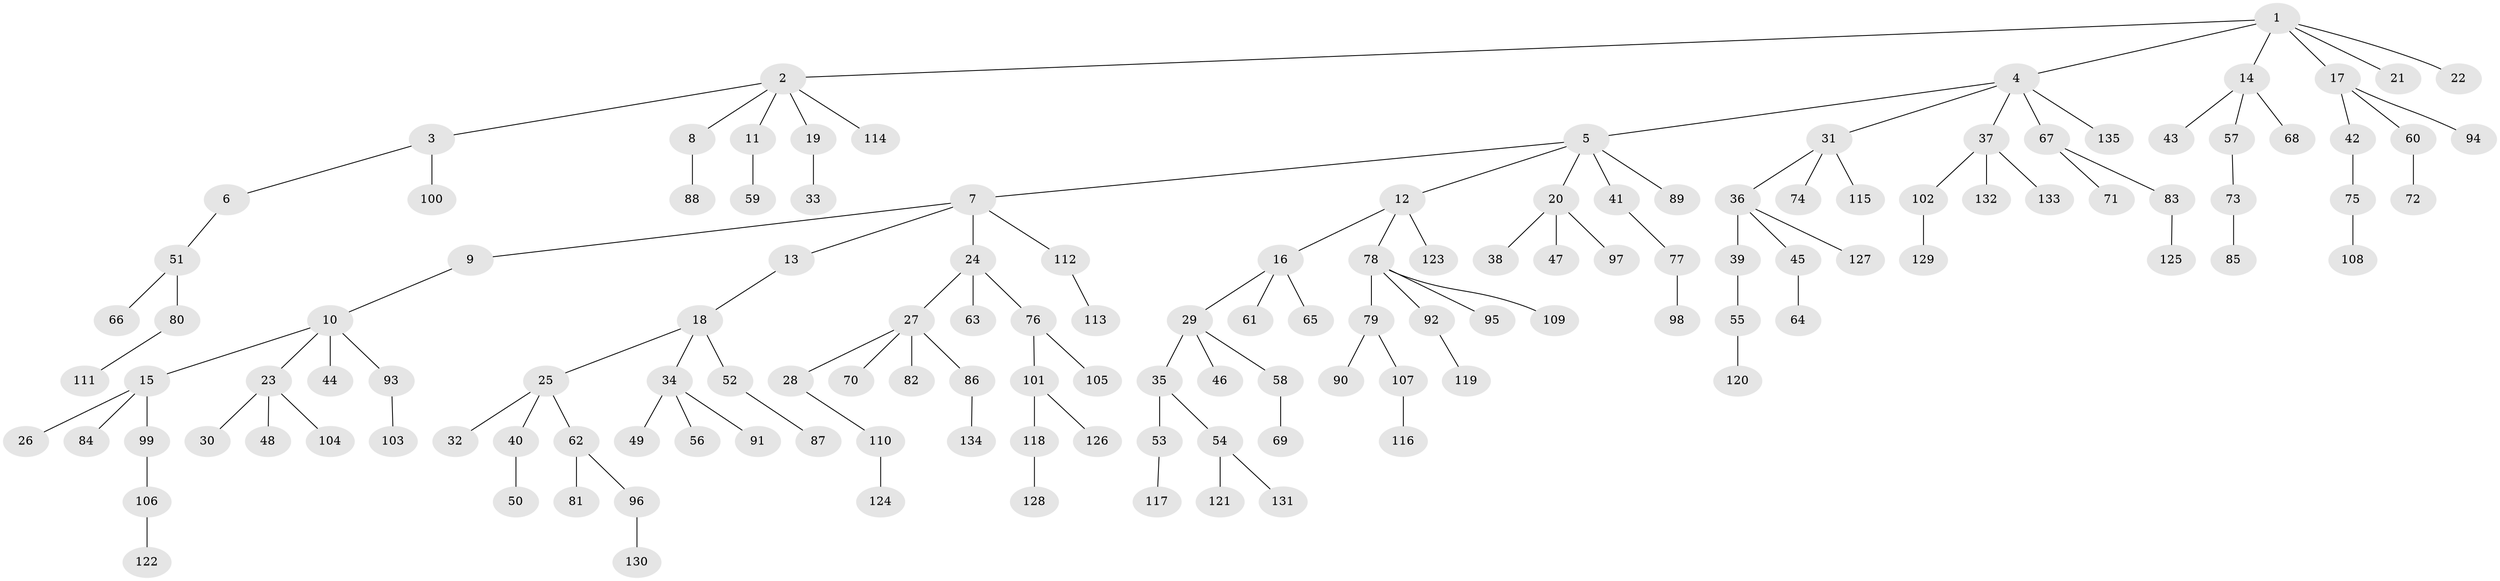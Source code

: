 // Generated by graph-tools (version 1.1) at 2025/50/03/09/25 03:50:19]
// undirected, 135 vertices, 134 edges
graph export_dot {
graph [start="1"]
  node [color=gray90,style=filled];
  1;
  2;
  3;
  4;
  5;
  6;
  7;
  8;
  9;
  10;
  11;
  12;
  13;
  14;
  15;
  16;
  17;
  18;
  19;
  20;
  21;
  22;
  23;
  24;
  25;
  26;
  27;
  28;
  29;
  30;
  31;
  32;
  33;
  34;
  35;
  36;
  37;
  38;
  39;
  40;
  41;
  42;
  43;
  44;
  45;
  46;
  47;
  48;
  49;
  50;
  51;
  52;
  53;
  54;
  55;
  56;
  57;
  58;
  59;
  60;
  61;
  62;
  63;
  64;
  65;
  66;
  67;
  68;
  69;
  70;
  71;
  72;
  73;
  74;
  75;
  76;
  77;
  78;
  79;
  80;
  81;
  82;
  83;
  84;
  85;
  86;
  87;
  88;
  89;
  90;
  91;
  92;
  93;
  94;
  95;
  96;
  97;
  98;
  99;
  100;
  101;
  102;
  103;
  104;
  105;
  106;
  107;
  108;
  109;
  110;
  111;
  112;
  113;
  114;
  115;
  116;
  117;
  118;
  119;
  120;
  121;
  122;
  123;
  124;
  125;
  126;
  127;
  128;
  129;
  130;
  131;
  132;
  133;
  134;
  135;
  1 -- 2;
  1 -- 4;
  1 -- 14;
  1 -- 17;
  1 -- 21;
  1 -- 22;
  2 -- 3;
  2 -- 8;
  2 -- 11;
  2 -- 19;
  2 -- 114;
  3 -- 6;
  3 -- 100;
  4 -- 5;
  4 -- 31;
  4 -- 37;
  4 -- 67;
  4 -- 135;
  5 -- 7;
  5 -- 12;
  5 -- 20;
  5 -- 41;
  5 -- 89;
  6 -- 51;
  7 -- 9;
  7 -- 13;
  7 -- 24;
  7 -- 112;
  8 -- 88;
  9 -- 10;
  10 -- 15;
  10 -- 23;
  10 -- 44;
  10 -- 93;
  11 -- 59;
  12 -- 16;
  12 -- 78;
  12 -- 123;
  13 -- 18;
  14 -- 43;
  14 -- 57;
  14 -- 68;
  15 -- 26;
  15 -- 84;
  15 -- 99;
  16 -- 29;
  16 -- 61;
  16 -- 65;
  17 -- 42;
  17 -- 60;
  17 -- 94;
  18 -- 25;
  18 -- 34;
  18 -- 52;
  19 -- 33;
  20 -- 38;
  20 -- 47;
  20 -- 97;
  23 -- 30;
  23 -- 48;
  23 -- 104;
  24 -- 27;
  24 -- 63;
  24 -- 76;
  25 -- 32;
  25 -- 40;
  25 -- 62;
  27 -- 28;
  27 -- 70;
  27 -- 82;
  27 -- 86;
  28 -- 110;
  29 -- 35;
  29 -- 46;
  29 -- 58;
  31 -- 36;
  31 -- 74;
  31 -- 115;
  34 -- 49;
  34 -- 56;
  34 -- 91;
  35 -- 53;
  35 -- 54;
  36 -- 39;
  36 -- 45;
  36 -- 127;
  37 -- 102;
  37 -- 132;
  37 -- 133;
  39 -- 55;
  40 -- 50;
  41 -- 77;
  42 -- 75;
  45 -- 64;
  51 -- 66;
  51 -- 80;
  52 -- 87;
  53 -- 117;
  54 -- 121;
  54 -- 131;
  55 -- 120;
  57 -- 73;
  58 -- 69;
  60 -- 72;
  62 -- 81;
  62 -- 96;
  67 -- 71;
  67 -- 83;
  73 -- 85;
  75 -- 108;
  76 -- 101;
  76 -- 105;
  77 -- 98;
  78 -- 79;
  78 -- 92;
  78 -- 95;
  78 -- 109;
  79 -- 90;
  79 -- 107;
  80 -- 111;
  83 -- 125;
  86 -- 134;
  92 -- 119;
  93 -- 103;
  96 -- 130;
  99 -- 106;
  101 -- 118;
  101 -- 126;
  102 -- 129;
  106 -- 122;
  107 -- 116;
  110 -- 124;
  112 -- 113;
  118 -- 128;
}
